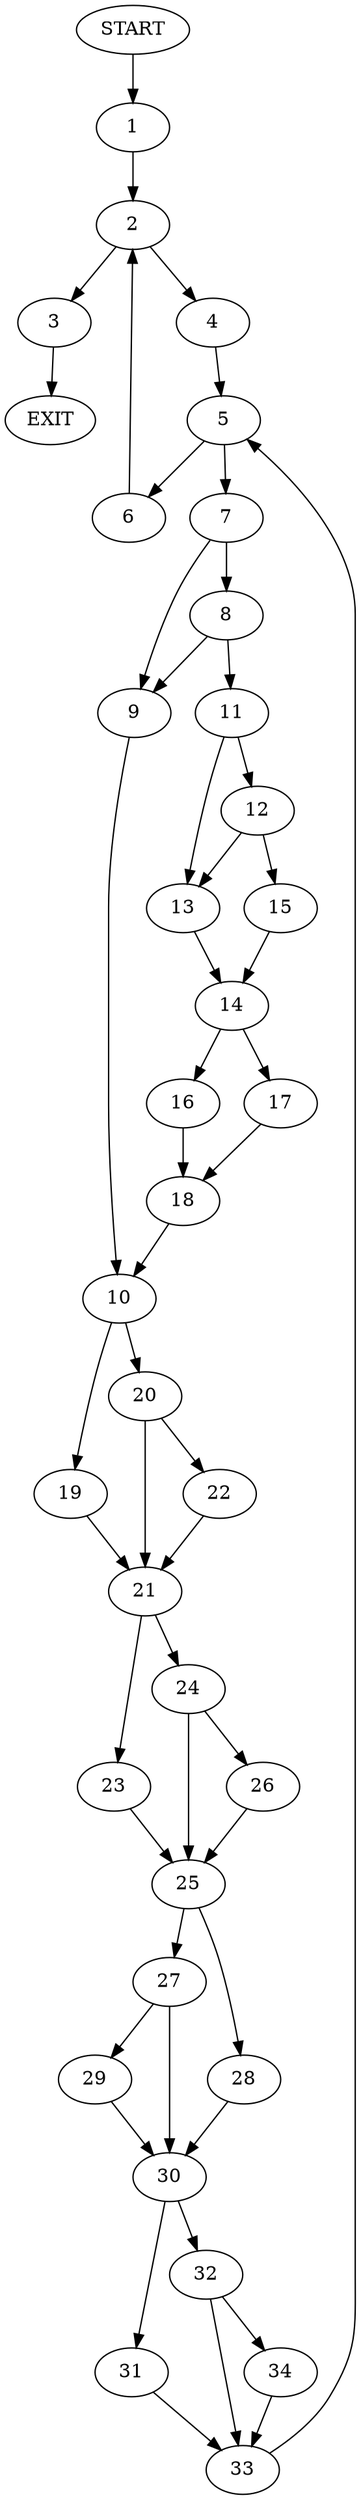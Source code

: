 digraph {
0 [label="START"]
35 [label="EXIT"]
0 -> 1
1 -> 2
2 -> 3
2 -> 4
4 -> 5
3 -> 35
5 -> 6
5 -> 7
6 -> 2
7 -> 8
7 -> 9
9 -> 10
8 -> 11
8 -> 9
11 -> 12
11 -> 13
13 -> 14
12 -> 13
12 -> 15
15 -> 14
14 -> 16
14 -> 17
17 -> 18
16 -> 18
18 -> 10
10 -> 19
10 -> 20
19 -> 21
20 -> 21
20 -> 22
21 -> 23
21 -> 24
22 -> 21
23 -> 25
24 -> 26
24 -> 25
25 -> 27
25 -> 28
26 -> 25
27 -> 29
27 -> 30
28 -> 30
30 -> 31
30 -> 32
29 -> 30
31 -> 33
32 -> 34
32 -> 33
33 -> 5
34 -> 33
}
